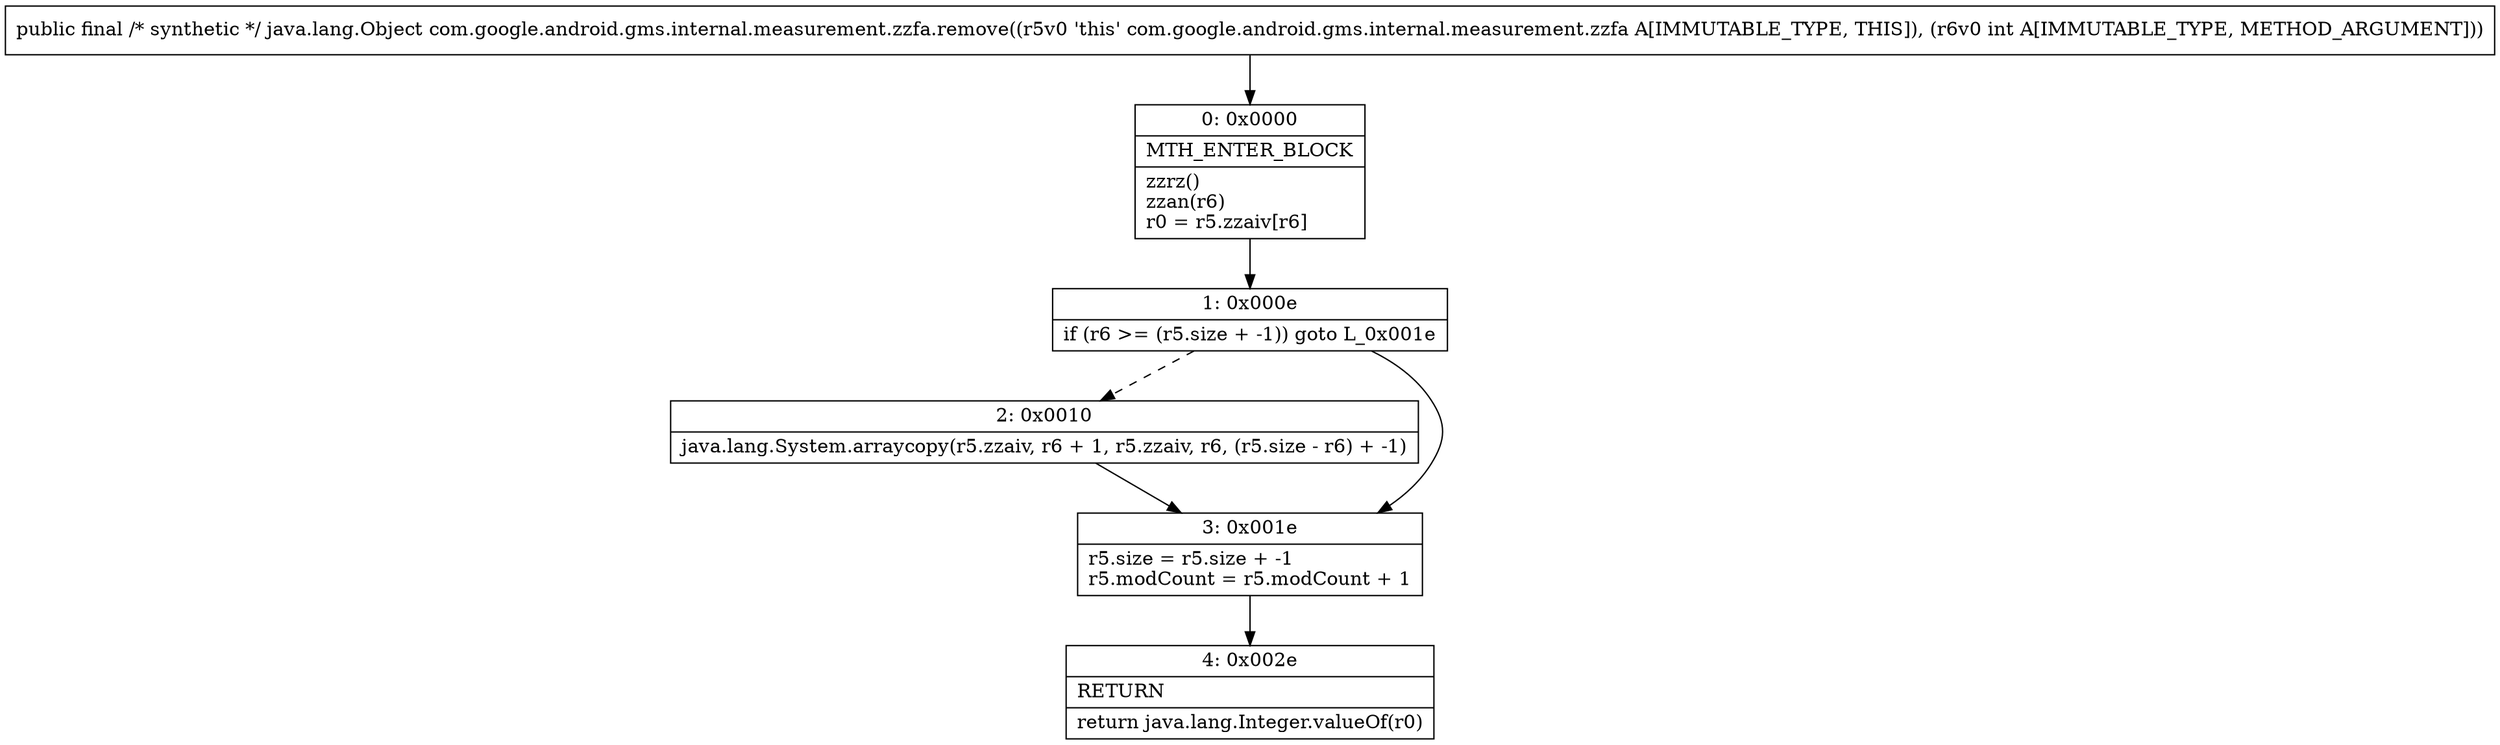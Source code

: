 digraph "CFG forcom.google.android.gms.internal.measurement.zzfa.remove(I)Ljava\/lang\/Object;" {
Node_0 [shape=record,label="{0\:\ 0x0000|MTH_ENTER_BLOCK\l|zzrz()\lzzan(r6)\lr0 = r5.zzaiv[r6]\l}"];
Node_1 [shape=record,label="{1\:\ 0x000e|if (r6 \>= (r5.size + \-1)) goto L_0x001e\l}"];
Node_2 [shape=record,label="{2\:\ 0x0010|java.lang.System.arraycopy(r5.zzaiv, r6 + 1, r5.zzaiv, r6, (r5.size \- r6) + \-1)\l}"];
Node_3 [shape=record,label="{3\:\ 0x001e|r5.size = r5.size + \-1\lr5.modCount = r5.modCount + 1\l}"];
Node_4 [shape=record,label="{4\:\ 0x002e|RETURN\l|return java.lang.Integer.valueOf(r0)\l}"];
MethodNode[shape=record,label="{public final \/* synthetic *\/ java.lang.Object com.google.android.gms.internal.measurement.zzfa.remove((r5v0 'this' com.google.android.gms.internal.measurement.zzfa A[IMMUTABLE_TYPE, THIS]), (r6v0 int A[IMMUTABLE_TYPE, METHOD_ARGUMENT])) }"];
MethodNode -> Node_0;
Node_0 -> Node_1;
Node_1 -> Node_2[style=dashed];
Node_1 -> Node_3;
Node_2 -> Node_3;
Node_3 -> Node_4;
}

